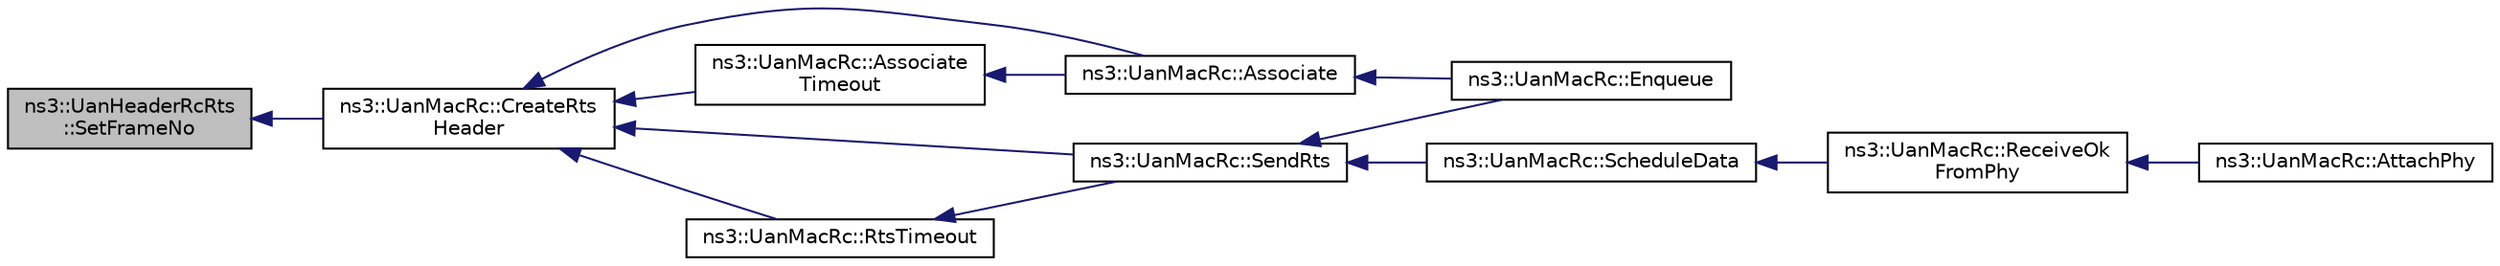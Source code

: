 digraph "ns3::UanHeaderRcRts::SetFrameNo"
{
  edge [fontname="Helvetica",fontsize="10",labelfontname="Helvetica",labelfontsize="10"];
  node [fontname="Helvetica",fontsize="10",shape=record];
  rankdir="LR";
  Node1 [label="ns3::UanHeaderRcRts\l::SetFrameNo",height=0.2,width=0.4,color="black", fillcolor="grey75", style="filled", fontcolor="black"];
  Node1 -> Node2 [dir="back",color="midnightblue",fontsize="10",style="solid"];
  Node2 [label="ns3::UanMacRc::CreateRts\lHeader",height=0.2,width=0.4,color="black", fillcolor="white", style="filled",URL="$dd/d87/classns3_1_1UanMacRc.html#a1b6f4d2512fa857129661591d436139d"];
  Node2 -> Node3 [dir="back",color="midnightblue",fontsize="10",style="solid"];
  Node3 [label="ns3::UanMacRc::Associate",height=0.2,width=0.4,color="black", fillcolor="white", style="filled",URL="$dd/d87/classns3_1_1UanMacRc.html#ad0c89fbba2f362b7915cd33809cbad14"];
  Node3 -> Node4 [dir="back",color="midnightblue",fontsize="10",style="solid"];
  Node4 [label="ns3::UanMacRc::Enqueue",height=0.2,width=0.4,color="black", fillcolor="white", style="filled",URL="$dd/d87/classns3_1_1UanMacRc.html#a186aaab5a7b2881f87e14cfa0b6ed805"];
  Node2 -> Node5 [dir="back",color="midnightblue",fontsize="10",style="solid"];
  Node5 [label="ns3::UanMacRc::Associate\lTimeout",height=0.2,width=0.4,color="black", fillcolor="white", style="filled",URL="$dd/d87/classns3_1_1UanMacRc.html#af23682ff6db736c6a2c9eceae8252cd2"];
  Node5 -> Node3 [dir="back",color="midnightblue",fontsize="10",style="solid"];
  Node2 -> Node6 [dir="back",color="midnightblue",fontsize="10",style="solid"];
  Node6 [label="ns3::UanMacRc::SendRts",height=0.2,width=0.4,color="black", fillcolor="white", style="filled",URL="$dd/d87/classns3_1_1UanMacRc.html#a5bef59fd83813d602f41fad1b4345ff1"];
  Node6 -> Node4 [dir="back",color="midnightblue",fontsize="10",style="solid"];
  Node6 -> Node7 [dir="back",color="midnightblue",fontsize="10",style="solid"];
  Node7 [label="ns3::UanMacRc::ScheduleData",height=0.2,width=0.4,color="black", fillcolor="white", style="filled",URL="$dd/d87/classns3_1_1UanMacRc.html#a050570db8ee60717b778e06a9b8b9e77"];
  Node7 -> Node8 [dir="back",color="midnightblue",fontsize="10",style="solid"];
  Node8 [label="ns3::UanMacRc::ReceiveOk\lFromPhy",height=0.2,width=0.4,color="black", fillcolor="white", style="filled",URL="$dd/d87/classns3_1_1UanMacRc.html#a04c4b6db8819b20151c8009553dbcd16"];
  Node8 -> Node9 [dir="back",color="midnightblue",fontsize="10",style="solid"];
  Node9 [label="ns3::UanMacRc::AttachPhy",height=0.2,width=0.4,color="black", fillcolor="white", style="filled",URL="$dd/d87/classns3_1_1UanMacRc.html#a389dcb7e687df088a34ac894e8637482"];
  Node2 -> Node10 [dir="back",color="midnightblue",fontsize="10",style="solid"];
  Node10 [label="ns3::UanMacRc::RtsTimeout",height=0.2,width=0.4,color="black", fillcolor="white", style="filled",URL="$dd/d87/classns3_1_1UanMacRc.html#af4520e133c4a7e82f718fc42eac63459"];
  Node10 -> Node6 [dir="back",color="midnightblue",fontsize="10",style="solid"];
}

